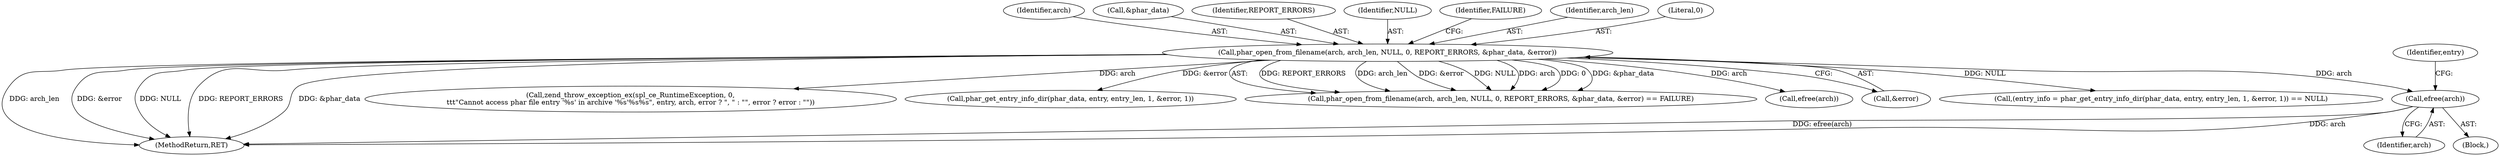 digraph "0_php_1e9b175204e3286d64dfd6c9f09151c31b5e099a_16@pointer" {
"1000260" [label="(Call,efree(arch))"];
"1000192" [label="(Call,phar_open_from_filename(arch, arch_len, NULL, 0, REPORT_ERRORS, &phar_data, &error))"];
"1000289" [label="(MethodReturn,RET)"];
"1000193" [label="(Identifier,arch)"];
"1000241" [label="(Call,zend_throw_exception_ex(spl_ce_RuntimeException, 0,\n\t\t\t\"Cannot access phar file entry '%s' in archive '%s'%s%s\", entry, arch, error ? \", \" : \"\", error ? error : \"\"))"];
"1000231" [label="(Call,phar_get_entry_info_dir(phar_data, entry, entry_len, 1, &error, 1))"];
"1000260" [label="(Call,efree(arch))"];
"1000191" [label="(Call,phar_open_from_filename(arch, arch_len, NULL, 0, REPORT_ERRORS, &phar_data, &error) == FAILURE)"];
"1000204" [label="(Call,efree(arch))"];
"1000261" [label="(Identifier,arch)"];
"1000200" [label="(Call,&error)"];
"1000198" [label="(Call,&phar_data)"];
"1000197" [label="(Identifier,REPORT_ERRORS)"];
"1000263" [label="(Identifier,entry)"];
"1000195" [label="(Identifier,NULL)"];
"1000228" [label="(Call,(entry_info = phar_get_entry_info_dir(phar_data, entry, entry_len, 1, &error, 1)) == NULL)"];
"1000103" [label="(Block,)"];
"1000202" [label="(Identifier,FAILURE)"];
"1000194" [label="(Identifier,arch_len)"];
"1000192" [label="(Call,phar_open_from_filename(arch, arch_len, NULL, 0, REPORT_ERRORS, &phar_data, &error))"];
"1000196" [label="(Literal,0)"];
"1000260" -> "1000103"  [label="AST: "];
"1000260" -> "1000261"  [label="CFG: "];
"1000261" -> "1000260"  [label="AST: "];
"1000263" -> "1000260"  [label="CFG: "];
"1000260" -> "1000289"  [label="DDG: efree(arch)"];
"1000260" -> "1000289"  [label="DDG: arch"];
"1000192" -> "1000260"  [label="DDG: arch"];
"1000192" -> "1000191"  [label="AST: "];
"1000192" -> "1000200"  [label="CFG: "];
"1000193" -> "1000192"  [label="AST: "];
"1000194" -> "1000192"  [label="AST: "];
"1000195" -> "1000192"  [label="AST: "];
"1000196" -> "1000192"  [label="AST: "];
"1000197" -> "1000192"  [label="AST: "];
"1000198" -> "1000192"  [label="AST: "];
"1000200" -> "1000192"  [label="AST: "];
"1000202" -> "1000192"  [label="CFG: "];
"1000192" -> "1000289"  [label="DDG: arch_len"];
"1000192" -> "1000289"  [label="DDG: &error"];
"1000192" -> "1000289"  [label="DDG: NULL"];
"1000192" -> "1000289"  [label="DDG: REPORT_ERRORS"];
"1000192" -> "1000289"  [label="DDG: &phar_data"];
"1000192" -> "1000191"  [label="DDG: REPORT_ERRORS"];
"1000192" -> "1000191"  [label="DDG: arch_len"];
"1000192" -> "1000191"  [label="DDG: &error"];
"1000192" -> "1000191"  [label="DDG: NULL"];
"1000192" -> "1000191"  [label="DDG: arch"];
"1000192" -> "1000191"  [label="DDG: 0"];
"1000192" -> "1000191"  [label="DDG: &phar_data"];
"1000192" -> "1000204"  [label="DDG: arch"];
"1000192" -> "1000231"  [label="DDG: &error"];
"1000192" -> "1000228"  [label="DDG: NULL"];
"1000192" -> "1000241"  [label="DDG: arch"];
}
